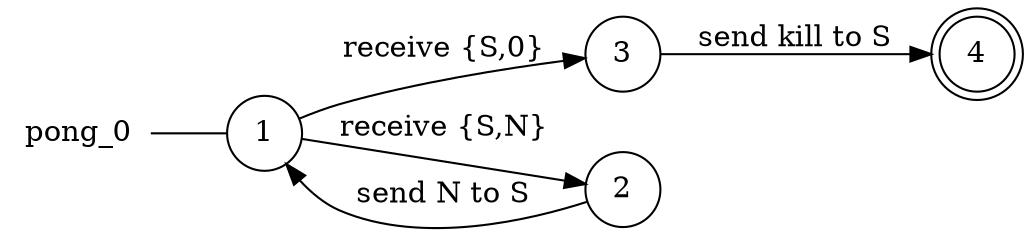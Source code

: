 digraph pong_0 {
	rankdir="LR";
	n_0 [label="pong_0", shape="plaintext"];
	n_1 [id="1", shape=circle, label="1"];
	n_0 -> n_1 [arrowhead=none];
	n_2 [id="2", shape=circle, label="3"];
	n_3 [id="4", shape=doublecircle, label="4"];
	n_4 [id="3", shape=circle, label="2"];

	n_2 -> n_3 [id="[$e|5]", label="send kill to S"];
	n_4 -> n_1 [id="[$e|6]", label="send N to S"];
	n_1 -> n_4 [id="[$e|0]", label="receive {S,N}"];
	n_1 -> n_2 [id="[$e|4]", label="receive {S,0}"];
}
